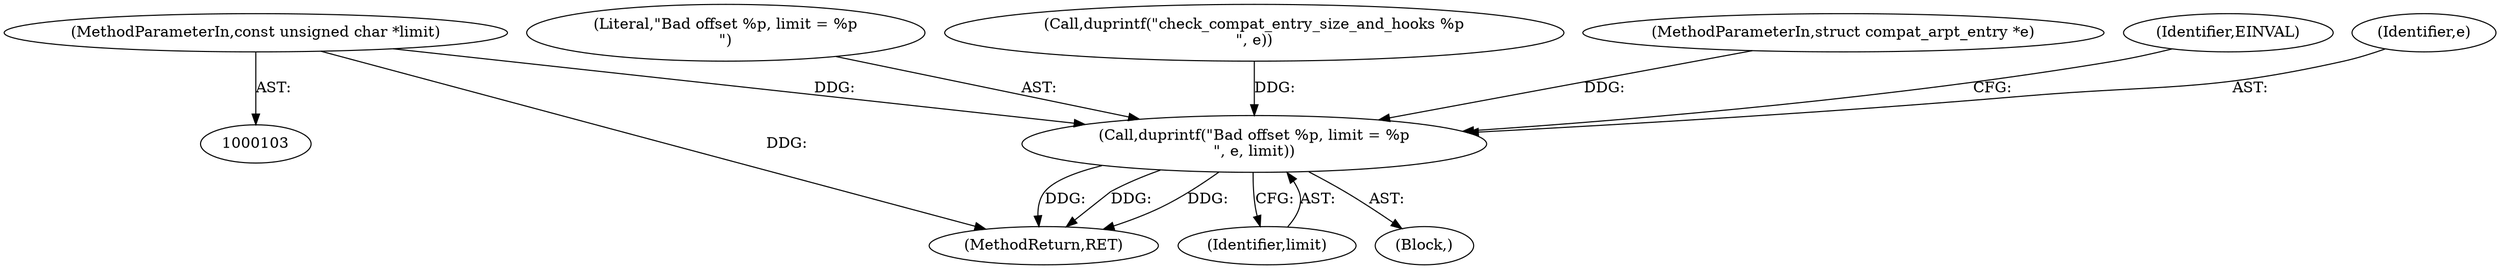 digraph "0_linux_6e94e0cfb0887e4013b3b930fa6ab1fe6bb6ba91@pointer" {
"1000108" [label="(MethodParameterIn,const unsigned char *limit)"];
"1000123" [label="(Call,duprintf(\"Bad offset %p, limit = %p\n\", e, limit))"];
"1000124" [label="(Literal,\"Bad offset %p, limit = %p\n\")"];
"1000321" [label="(MethodReturn,RET)"];
"1000108" [label="(MethodParameterIn,const unsigned char *limit)"];
"1000126" [label="(Identifier,limit)"];
"1000119" [label="(Call,duprintf(\"check_compat_entry_size_and_hooks %p\n\", e))"];
"1000104" [label="(MethodParameterIn,struct compat_arpt_entry *e)"];
"1000129" [label="(Identifier,EINVAL)"];
"1000125" [label="(Identifier,e)"];
"1000123" [label="(Call,duprintf(\"Bad offset %p, limit = %p\n\", e, limit))"];
"1000122" [label="(Block,)"];
"1000108" -> "1000103"  [label="AST: "];
"1000108" -> "1000321"  [label="DDG: "];
"1000108" -> "1000123"  [label="DDG: "];
"1000123" -> "1000122"  [label="AST: "];
"1000123" -> "1000126"  [label="CFG: "];
"1000124" -> "1000123"  [label="AST: "];
"1000125" -> "1000123"  [label="AST: "];
"1000126" -> "1000123"  [label="AST: "];
"1000129" -> "1000123"  [label="CFG: "];
"1000123" -> "1000321"  [label="DDG: "];
"1000123" -> "1000321"  [label="DDG: "];
"1000123" -> "1000321"  [label="DDG: "];
"1000119" -> "1000123"  [label="DDG: "];
"1000104" -> "1000123"  [label="DDG: "];
}
